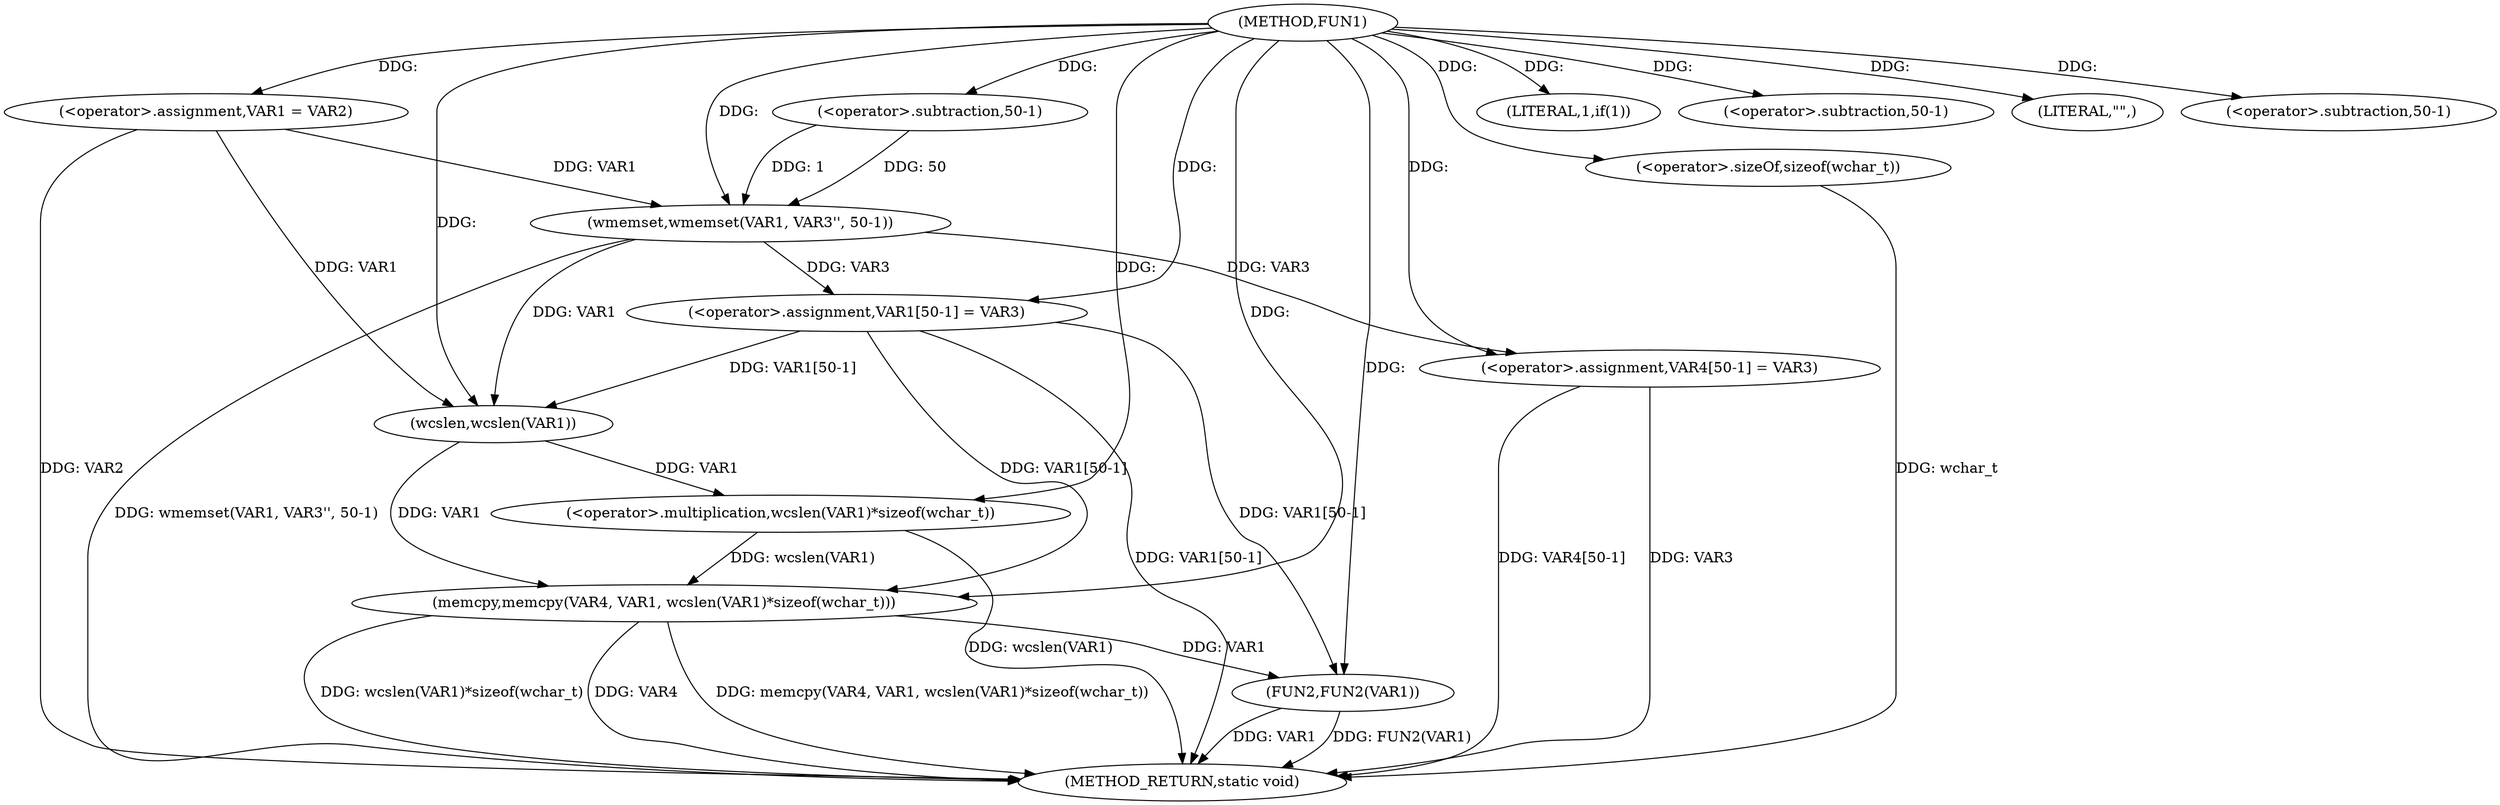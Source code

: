 digraph FUN1 {  
"1000100" [label = "(METHOD,FUN1)" ]
"1000142" [label = "(METHOD_RETURN,static void)" ]
"1000104" [label = "(<operator>.assignment,VAR1 = VAR2)" ]
"1000108" [label = "(LITERAL,1,if(1))" ]
"1000110" [label = "(wmemset,wmemset(VAR1, VAR3'', 50-1))" ]
"1000113" [label = "(<operator>.subtraction,50-1)" ]
"1000116" [label = "(<operator>.assignment,VAR1[50-1] = VAR3)" ]
"1000119" [label = "(<operator>.subtraction,50-1)" ]
"1000124" [label = "(LITERAL,\"\",)" ]
"1000125" [label = "(memcpy,memcpy(VAR4, VAR1, wcslen(VAR1)*sizeof(wchar_t)))" ]
"1000128" [label = "(<operator>.multiplication,wcslen(VAR1)*sizeof(wchar_t))" ]
"1000129" [label = "(wcslen,wcslen(VAR1))" ]
"1000131" [label = "(<operator>.sizeOf,sizeof(wchar_t))" ]
"1000133" [label = "(<operator>.assignment,VAR4[50-1] = VAR3)" ]
"1000136" [label = "(<operator>.subtraction,50-1)" ]
"1000140" [label = "(FUN2,FUN2(VAR1))" ]
  "1000116" -> "1000142"  [ label = "DDG: VAR1[50-1]"] 
  "1000125" -> "1000142"  [ label = "DDG: VAR4"] 
  "1000125" -> "1000142"  [ label = "DDG: memcpy(VAR4, VAR1, wcslen(VAR1)*sizeof(wchar_t))"] 
  "1000140" -> "1000142"  [ label = "DDG: FUN2(VAR1)"] 
  "1000110" -> "1000142"  [ label = "DDG: wmemset(VAR1, VAR3'', 50-1)"] 
  "1000125" -> "1000142"  [ label = "DDG: wcslen(VAR1)*sizeof(wchar_t)"] 
  "1000104" -> "1000142"  [ label = "DDG: VAR2"] 
  "1000131" -> "1000142"  [ label = "DDG: wchar_t"] 
  "1000140" -> "1000142"  [ label = "DDG: VAR1"] 
  "1000133" -> "1000142"  [ label = "DDG: VAR3"] 
  "1000128" -> "1000142"  [ label = "DDG: wcslen(VAR1)"] 
  "1000133" -> "1000142"  [ label = "DDG: VAR4[50-1]"] 
  "1000100" -> "1000104"  [ label = "DDG: "] 
  "1000100" -> "1000108"  [ label = "DDG: "] 
  "1000104" -> "1000110"  [ label = "DDG: VAR1"] 
  "1000100" -> "1000110"  [ label = "DDG: "] 
  "1000113" -> "1000110"  [ label = "DDG: 50"] 
  "1000113" -> "1000110"  [ label = "DDG: 1"] 
  "1000100" -> "1000113"  [ label = "DDG: "] 
  "1000110" -> "1000116"  [ label = "DDG: VAR3"] 
  "1000100" -> "1000116"  [ label = "DDG: "] 
  "1000100" -> "1000119"  [ label = "DDG: "] 
  "1000100" -> "1000124"  [ label = "DDG: "] 
  "1000100" -> "1000125"  [ label = "DDG: "] 
  "1000116" -> "1000125"  [ label = "DDG: VAR1[50-1]"] 
  "1000129" -> "1000125"  [ label = "DDG: VAR1"] 
  "1000128" -> "1000125"  [ label = "DDG: wcslen(VAR1)"] 
  "1000129" -> "1000128"  [ label = "DDG: VAR1"] 
  "1000116" -> "1000129"  [ label = "DDG: VAR1[50-1]"] 
  "1000104" -> "1000129"  [ label = "DDG: VAR1"] 
  "1000110" -> "1000129"  [ label = "DDG: VAR1"] 
  "1000100" -> "1000129"  [ label = "DDG: "] 
  "1000100" -> "1000128"  [ label = "DDG: "] 
  "1000100" -> "1000131"  [ label = "DDG: "] 
  "1000100" -> "1000133"  [ label = "DDG: "] 
  "1000110" -> "1000133"  [ label = "DDG: VAR3"] 
  "1000100" -> "1000136"  [ label = "DDG: "] 
  "1000116" -> "1000140"  [ label = "DDG: VAR1[50-1]"] 
  "1000125" -> "1000140"  [ label = "DDG: VAR1"] 
  "1000100" -> "1000140"  [ label = "DDG: "] 
}
